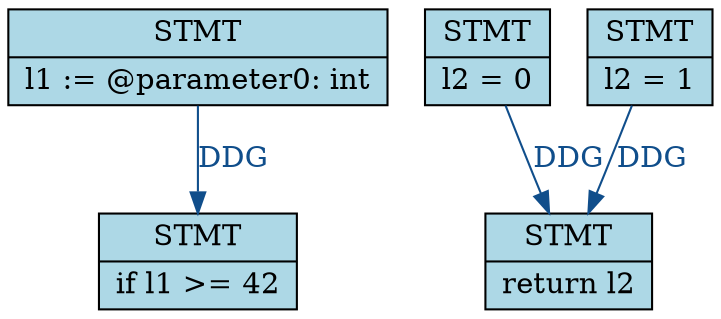 digraph DDG {
	rankdir=TB;
	node [style=filled, shape=record];
	edge [style=filled]	"278887390" [label="{<f0> STMT | <f1> l1 := @parameter0: int}", fillcolor="lightblue"];
	"1694698759" [label="{<f0> STMT | <f1> if l1 &gt;= 42}", fillcolor="lightblue"];
	"-1634835724" [label="{<f0> STMT | <f1> l2 = 0}", fillcolor="lightblue"];
	"-860058914" [label="{<f0> STMT | <f1> return l2}", fillcolor="lightblue"];
	"-1768667271" [label="{<f0> STMT | <f1> l2 = 1}", fillcolor="lightblue"];
	"278887390" -> "1694698759"[label="DDG", color="dodgerblue4", fontcolor="dodgerblue4"];
	"-1634835724" -> "-860058914"[label="DDG", color="dodgerblue4", fontcolor="dodgerblue4"];
	"-1768667271" -> "-860058914"[label="DDG", color="dodgerblue4", fontcolor="dodgerblue4"];
}
